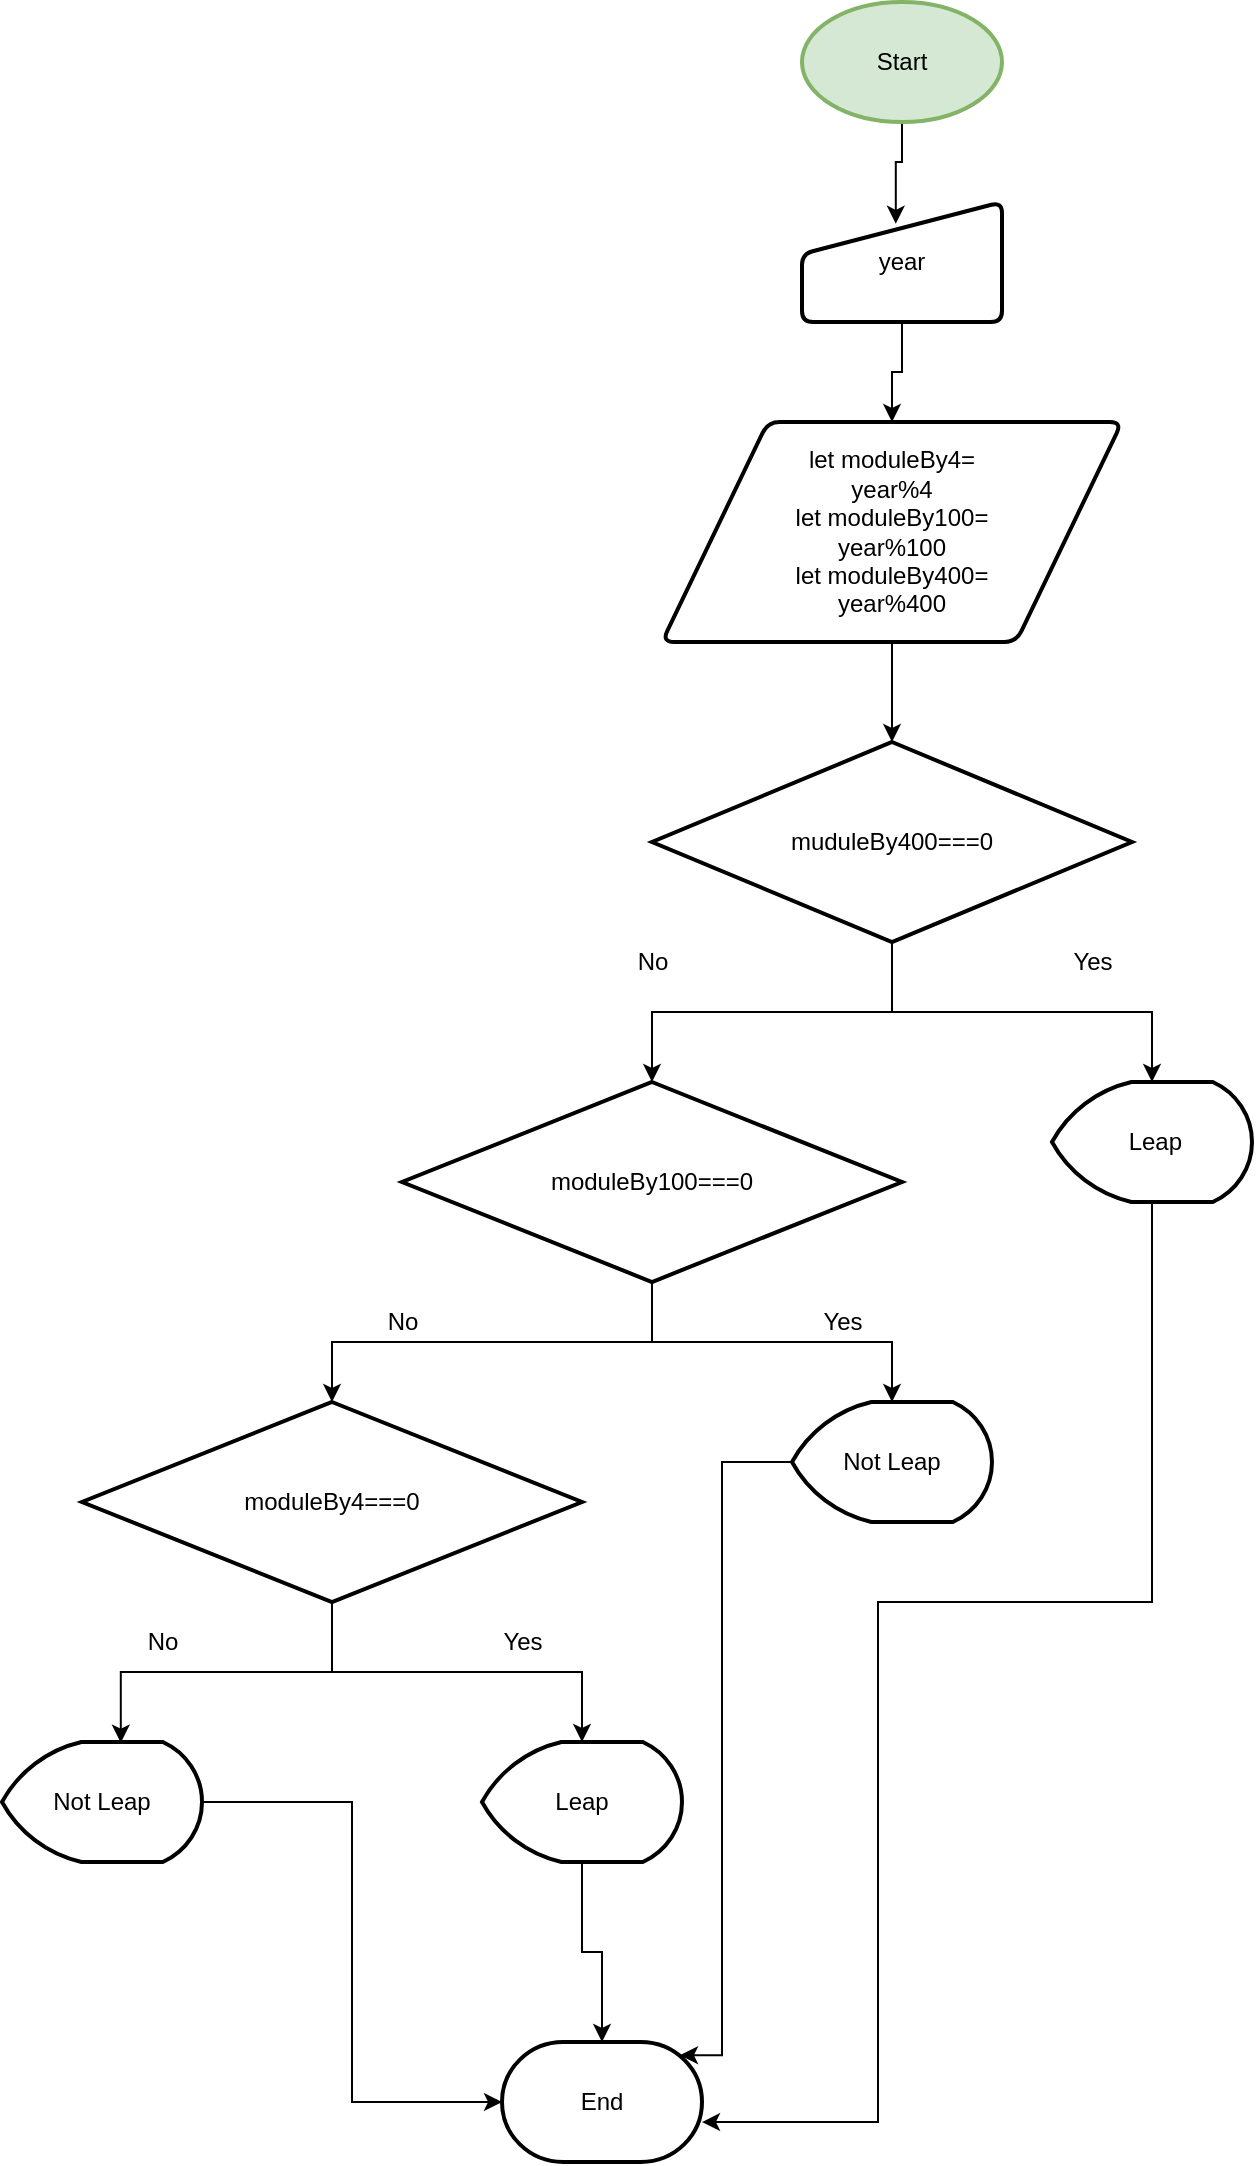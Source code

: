 <mxfile version="15.8.3" type="github">
  <diagram id="xSYIbnSO49mtRDA4TJkt" name="Page-1">
    <mxGraphModel dx="1510" dy="2746" grid="1" gridSize="10" guides="1" tooltips="1" connect="1" arrows="1" fold="1" page="1" pageScale="1" pageWidth="827" pageHeight="1169" math="0" shadow="0">
      <root>
        <mxCell id="0" />
        <mxCell id="1" parent="0" />
        <mxCell id="hyJ4t73hSkluDHfKcx0_-24" style="edgeStyle=orthogonalEdgeStyle;rounded=0;orthogonalLoop=1;jettySize=auto;html=1;entryX=0.469;entryY=0.182;entryDx=0;entryDy=0;entryPerimeter=0;" edge="1" parent="1" source="hyJ4t73hSkluDHfKcx0_-1" target="hyJ4t73hSkluDHfKcx0_-3">
          <mxGeometry relative="1" as="geometry" />
        </mxCell>
        <mxCell id="hyJ4t73hSkluDHfKcx0_-1" value="Start" style="strokeWidth=2;html=1;shape=mxgraph.flowchart.start_1;whiteSpace=wrap;fillColor=#d5e8d4;strokeColor=#82b366;" vertex="1" parent="1">
          <mxGeometry x="350" y="-1560" width="100" height="60" as="geometry" />
        </mxCell>
        <mxCell id="hyJ4t73hSkluDHfKcx0_-21" style="edgeStyle=orthogonalEdgeStyle;rounded=0;orthogonalLoop=1;jettySize=auto;html=1;entryX=0.5;entryY=0;entryDx=0;entryDy=0;" edge="1" parent="1" source="hyJ4t73hSkluDHfKcx0_-3" target="hyJ4t73hSkluDHfKcx0_-4">
          <mxGeometry relative="1" as="geometry" />
        </mxCell>
        <mxCell id="hyJ4t73hSkluDHfKcx0_-3" value="year" style="html=1;strokeWidth=2;shape=manualInput;whiteSpace=wrap;rounded=1;size=26;arcSize=11;fillColor=#FFFFFF;" vertex="1" parent="1">
          <mxGeometry x="350" y="-1460" width="100" height="60" as="geometry" />
        </mxCell>
        <mxCell id="hyJ4t73hSkluDHfKcx0_-20" style="edgeStyle=orthogonalEdgeStyle;rounded=0;orthogonalLoop=1;jettySize=auto;html=1;entryX=0.5;entryY=0;entryDx=0;entryDy=0;entryPerimeter=0;" edge="1" parent="1" source="hyJ4t73hSkluDHfKcx0_-4" target="hyJ4t73hSkluDHfKcx0_-7">
          <mxGeometry relative="1" as="geometry" />
        </mxCell>
        <mxCell id="hyJ4t73hSkluDHfKcx0_-4" value="let moduleBy4=&lt;br&gt;year%4&lt;br&gt;let moduleBy100=&lt;br&gt;year%100&lt;br&gt;let moduleBy400=&lt;br&gt;year%400" style="shape=parallelogram;html=1;strokeWidth=2;perimeter=parallelogramPerimeter;whiteSpace=wrap;rounded=1;arcSize=12;size=0.23;fillColor=#FFFFFF;" vertex="1" parent="1">
          <mxGeometry x="280" y="-1350" width="230" height="110" as="geometry" />
        </mxCell>
        <mxCell id="hyJ4t73hSkluDHfKcx0_-36" style="edgeStyle=orthogonalEdgeStyle;rounded=0;orthogonalLoop=1;jettySize=auto;html=1;" edge="1" parent="1" source="hyJ4t73hSkluDHfKcx0_-7" target="hyJ4t73hSkluDHfKcx0_-34">
          <mxGeometry relative="1" as="geometry" />
        </mxCell>
        <mxCell id="hyJ4t73hSkluDHfKcx0_-37" style="edgeStyle=orthogonalEdgeStyle;rounded=0;orthogonalLoop=1;jettySize=auto;html=1;entryX=0.5;entryY=0;entryDx=0;entryDy=0;entryPerimeter=0;" edge="1" parent="1" source="hyJ4t73hSkluDHfKcx0_-7" target="hyJ4t73hSkluDHfKcx0_-12">
          <mxGeometry relative="1" as="geometry" />
        </mxCell>
        <mxCell id="hyJ4t73hSkluDHfKcx0_-7" value="muduleBy400===0" style="strokeWidth=2;html=1;shape=mxgraph.flowchart.decision;whiteSpace=wrap;fillColor=#FFFFFF;" vertex="1" parent="1">
          <mxGeometry x="275" y="-1190" width="240" height="100" as="geometry" />
        </mxCell>
        <mxCell id="hyJ4t73hSkluDHfKcx0_-9" value="Yes" style="text;html=1;align=center;verticalAlign=middle;resizable=0;points=[];autosize=1;strokeColor=none;fillColor=none;" vertex="1" parent="1">
          <mxGeometry x="475" y="-1090" width="40" height="20" as="geometry" />
        </mxCell>
        <mxCell id="hyJ4t73hSkluDHfKcx0_-10" value="No" style="text;html=1;align=center;verticalAlign=middle;resizable=0;points=[];autosize=1;strokeColor=none;fillColor=none;" vertex="1" parent="1">
          <mxGeometry x="260" y="-1090" width="30" height="20" as="geometry" />
        </mxCell>
        <mxCell id="hyJ4t73hSkluDHfKcx0_-40" style="edgeStyle=orthogonalEdgeStyle;rounded=0;orthogonalLoop=1;jettySize=auto;html=1;" edge="1" parent="1" source="hyJ4t73hSkluDHfKcx0_-12" target="hyJ4t73hSkluDHfKcx0_-33">
          <mxGeometry relative="1" as="geometry" />
        </mxCell>
        <mxCell id="hyJ4t73hSkluDHfKcx0_-41" style="edgeStyle=orthogonalEdgeStyle;rounded=0;orthogonalLoop=1;jettySize=auto;html=1;" edge="1" parent="1" source="hyJ4t73hSkluDHfKcx0_-12" target="hyJ4t73hSkluDHfKcx0_-16">
          <mxGeometry relative="1" as="geometry" />
        </mxCell>
        <mxCell id="hyJ4t73hSkluDHfKcx0_-12" value="moduleBy100===0" style="strokeWidth=2;html=1;shape=mxgraph.flowchart.decision;whiteSpace=wrap;fillColor=#FFFFFF;" vertex="1" parent="1">
          <mxGeometry x="150" y="-1020" width="250" height="100" as="geometry" />
        </mxCell>
        <mxCell id="hyJ4t73hSkluDHfKcx0_-45" style="edgeStyle=orthogonalEdgeStyle;rounded=0;orthogonalLoop=1;jettySize=auto;html=1;entryX=0.594;entryY=0.006;entryDx=0;entryDy=0;entryPerimeter=0;" edge="1" parent="1" source="hyJ4t73hSkluDHfKcx0_-16" target="hyJ4t73hSkluDHfKcx0_-43">
          <mxGeometry relative="1" as="geometry" />
        </mxCell>
        <mxCell id="hyJ4t73hSkluDHfKcx0_-46" style="edgeStyle=orthogonalEdgeStyle;rounded=0;orthogonalLoop=1;jettySize=auto;html=1;" edge="1" parent="1" source="hyJ4t73hSkluDHfKcx0_-16" target="hyJ4t73hSkluDHfKcx0_-44">
          <mxGeometry relative="1" as="geometry" />
        </mxCell>
        <mxCell id="hyJ4t73hSkluDHfKcx0_-16" value="moduleBy4===0" style="strokeWidth=2;html=1;shape=mxgraph.flowchart.decision;whiteSpace=wrap;fillColor=#FFFFFF;" vertex="1" parent="1">
          <mxGeometry x="-10" y="-860" width="250" height="100" as="geometry" />
        </mxCell>
        <mxCell id="hyJ4t73hSkluDHfKcx0_-52" style="edgeStyle=orthogonalEdgeStyle;rounded=0;orthogonalLoop=1;jettySize=auto;html=1;entryX=0.89;entryY=0.11;entryDx=0;entryDy=0;entryPerimeter=0;" edge="1" parent="1" source="hyJ4t73hSkluDHfKcx0_-33" target="hyJ4t73hSkluDHfKcx0_-50">
          <mxGeometry relative="1" as="geometry">
            <Array as="points">
              <mxPoint x="310" y="-830" />
              <mxPoint x="310" y="-533" />
            </Array>
          </mxGeometry>
        </mxCell>
        <mxCell id="hyJ4t73hSkluDHfKcx0_-33" value="Not Leap" style="strokeWidth=2;html=1;shape=mxgraph.flowchart.display;whiteSpace=wrap;fillColor=#FFFFFF;" vertex="1" parent="1">
          <mxGeometry x="345" y="-860" width="100" height="60" as="geometry" />
        </mxCell>
        <mxCell id="hyJ4t73hSkluDHfKcx0_-51" style="edgeStyle=orthogonalEdgeStyle;rounded=0;orthogonalLoop=1;jettySize=auto;html=1;entryX=1;entryY=0.667;entryDx=0;entryDy=0;entryPerimeter=0;" edge="1" parent="1" source="hyJ4t73hSkluDHfKcx0_-34" target="hyJ4t73hSkluDHfKcx0_-50">
          <mxGeometry relative="1" as="geometry">
            <Array as="points">
              <mxPoint x="525" y="-760" />
              <mxPoint x="388" y="-760" />
              <mxPoint x="388" y="-500" />
            </Array>
          </mxGeometry>
        </mxCell>
        <mxCell id="hyJ4t73hSkluDHfKcx0_-34" value="&amp;nbsp;Leap" style="strokeWidth=2;html=1;shape=mxgraph.flowchart.display;whiteSpace=wrap;fillColor=#FFFFFF;" vertex="1" parent="1">
          <mxGeometry x="475" y="-1020" width="100" height="60" as="geometry" />
        </mxCell>
        <mxCell id="hyJ4t73hSkluDHfKcx0_-38" value="No" style="text;html=1;align=center;verticalAlign=middle;resizable=0;points=[];autosize=1;strokeColor=none;fillColor=none;" vertex="1" parent="1">
          <mxGeometry x="135" y="-910" width="30" height="20" as="geometry" />
        </mxCell>
        <mxCell id="hyJ4t73hSkluDHfKcx0_-39" value="Yes" style="text;html=1;align=center;verticalAlign=middle;resizable=0;points=[];autosize=1;strokeColor=none;fillColor=none;" vertex="1" parent="1">
          <mxGeometry x="350" y="-910" width="40" height="20" as="geometry" />
        </mxCell>
        <mxCell id="hyJ4t73hSkluDHfKcx0_-54" style="edgeStyle=orthogonalEdgeStyle;rounded=0;orthogonalLoop=1;jettySize=auto;html=1;entryX=0;entryY=0.5;entryDx=0;entryDy=0;entryPerimeter=0;" edge="1" parent="1" source="hyJ4t73hSkluDHfKcx0_-43" target="hyJ4t73hSkluDHfKcx0_-50">
          <mxGeometry relative="1" as="geometry" />
        </mxCell>
        <mxCell id="hyJ4t73hSkluDHfKcx0_-43" value="Not Leap" style="strokeWidth=2;html=1;shape=mxgraph.flowchart.display;whiteSpace=wrap;fillColor=#FFFFFF;" vertex="1" parent="1">
          <mxGeometry x="-50" y="-690" width="100" height="60" as="geometry" />
        </mxCell>
        <mxCell id="hyJ4t73hSkluDHfKcx0_-53" style="edgeStyle=orthogonalEdgeStyle;rounded=0;orthogonalLoop=1;jettySize=auto;html=1;" edge="1" parent="1" source="hyJ4t73hSkluDHfKcx0_-44" target="hyJ4t73hSkluDHfKcx0_-50">
          <mxGeometry relative="1" as="geometry" />
        </mxCell>
        <mxCell id="hyJ4t73hSkluDHfKcx0_-44" value="Leap" style="strokeWidth=2;html=1;shape=mxgraph.flowchart.display;whiteSpace=wrap;fillColor=#FFFFFF;" vertex="1" parent="1">
          <mxGeometry x="190" y="-690" width="100" height="60" as="geometry" />
        </mxCell>
        <mxCell id="hyJ4t73hSkluDHfKcx0_-47" value="No" style="text;html=1;align=center;verticalAlign=middle;resizable=0;points=[];autosize=1;strokeColor=none;fillColor=none;" vertex="1" parent="1">
          <mxGeometry x="15" y="-750" width="30" height="20" as="geometry" />
        </mxCell>
        <mxCell id="hyJ4t73hSkluDHfKcx0_-48" value="Yes" style="text;html=1;align=center;verticalAlign=middle;resizable=0;points=[];autosize=1;strokeColor=none;fillColor=none;" vertex="1" parent="1">
          <mxGeometry x="190" y="-750" width="40" height="20" as="geometry" />
        </mxCell>
        <mxCell id="hyJ4t73hSkluDHfKcx0_-50" value="End" style="strokeWidth=2;html=1;shape=mxgraph.flowchart.terminator;whiteSpace=wrap;fillColor=#FFFFFF;" vertex="1" parent="1">
          <mxGeometry x="200" y="-540" width="100" height="60" as="geometry" />
        </mxCell>
      </root>
    </mxGraphModel>
  </diagram>
</mxfile>
